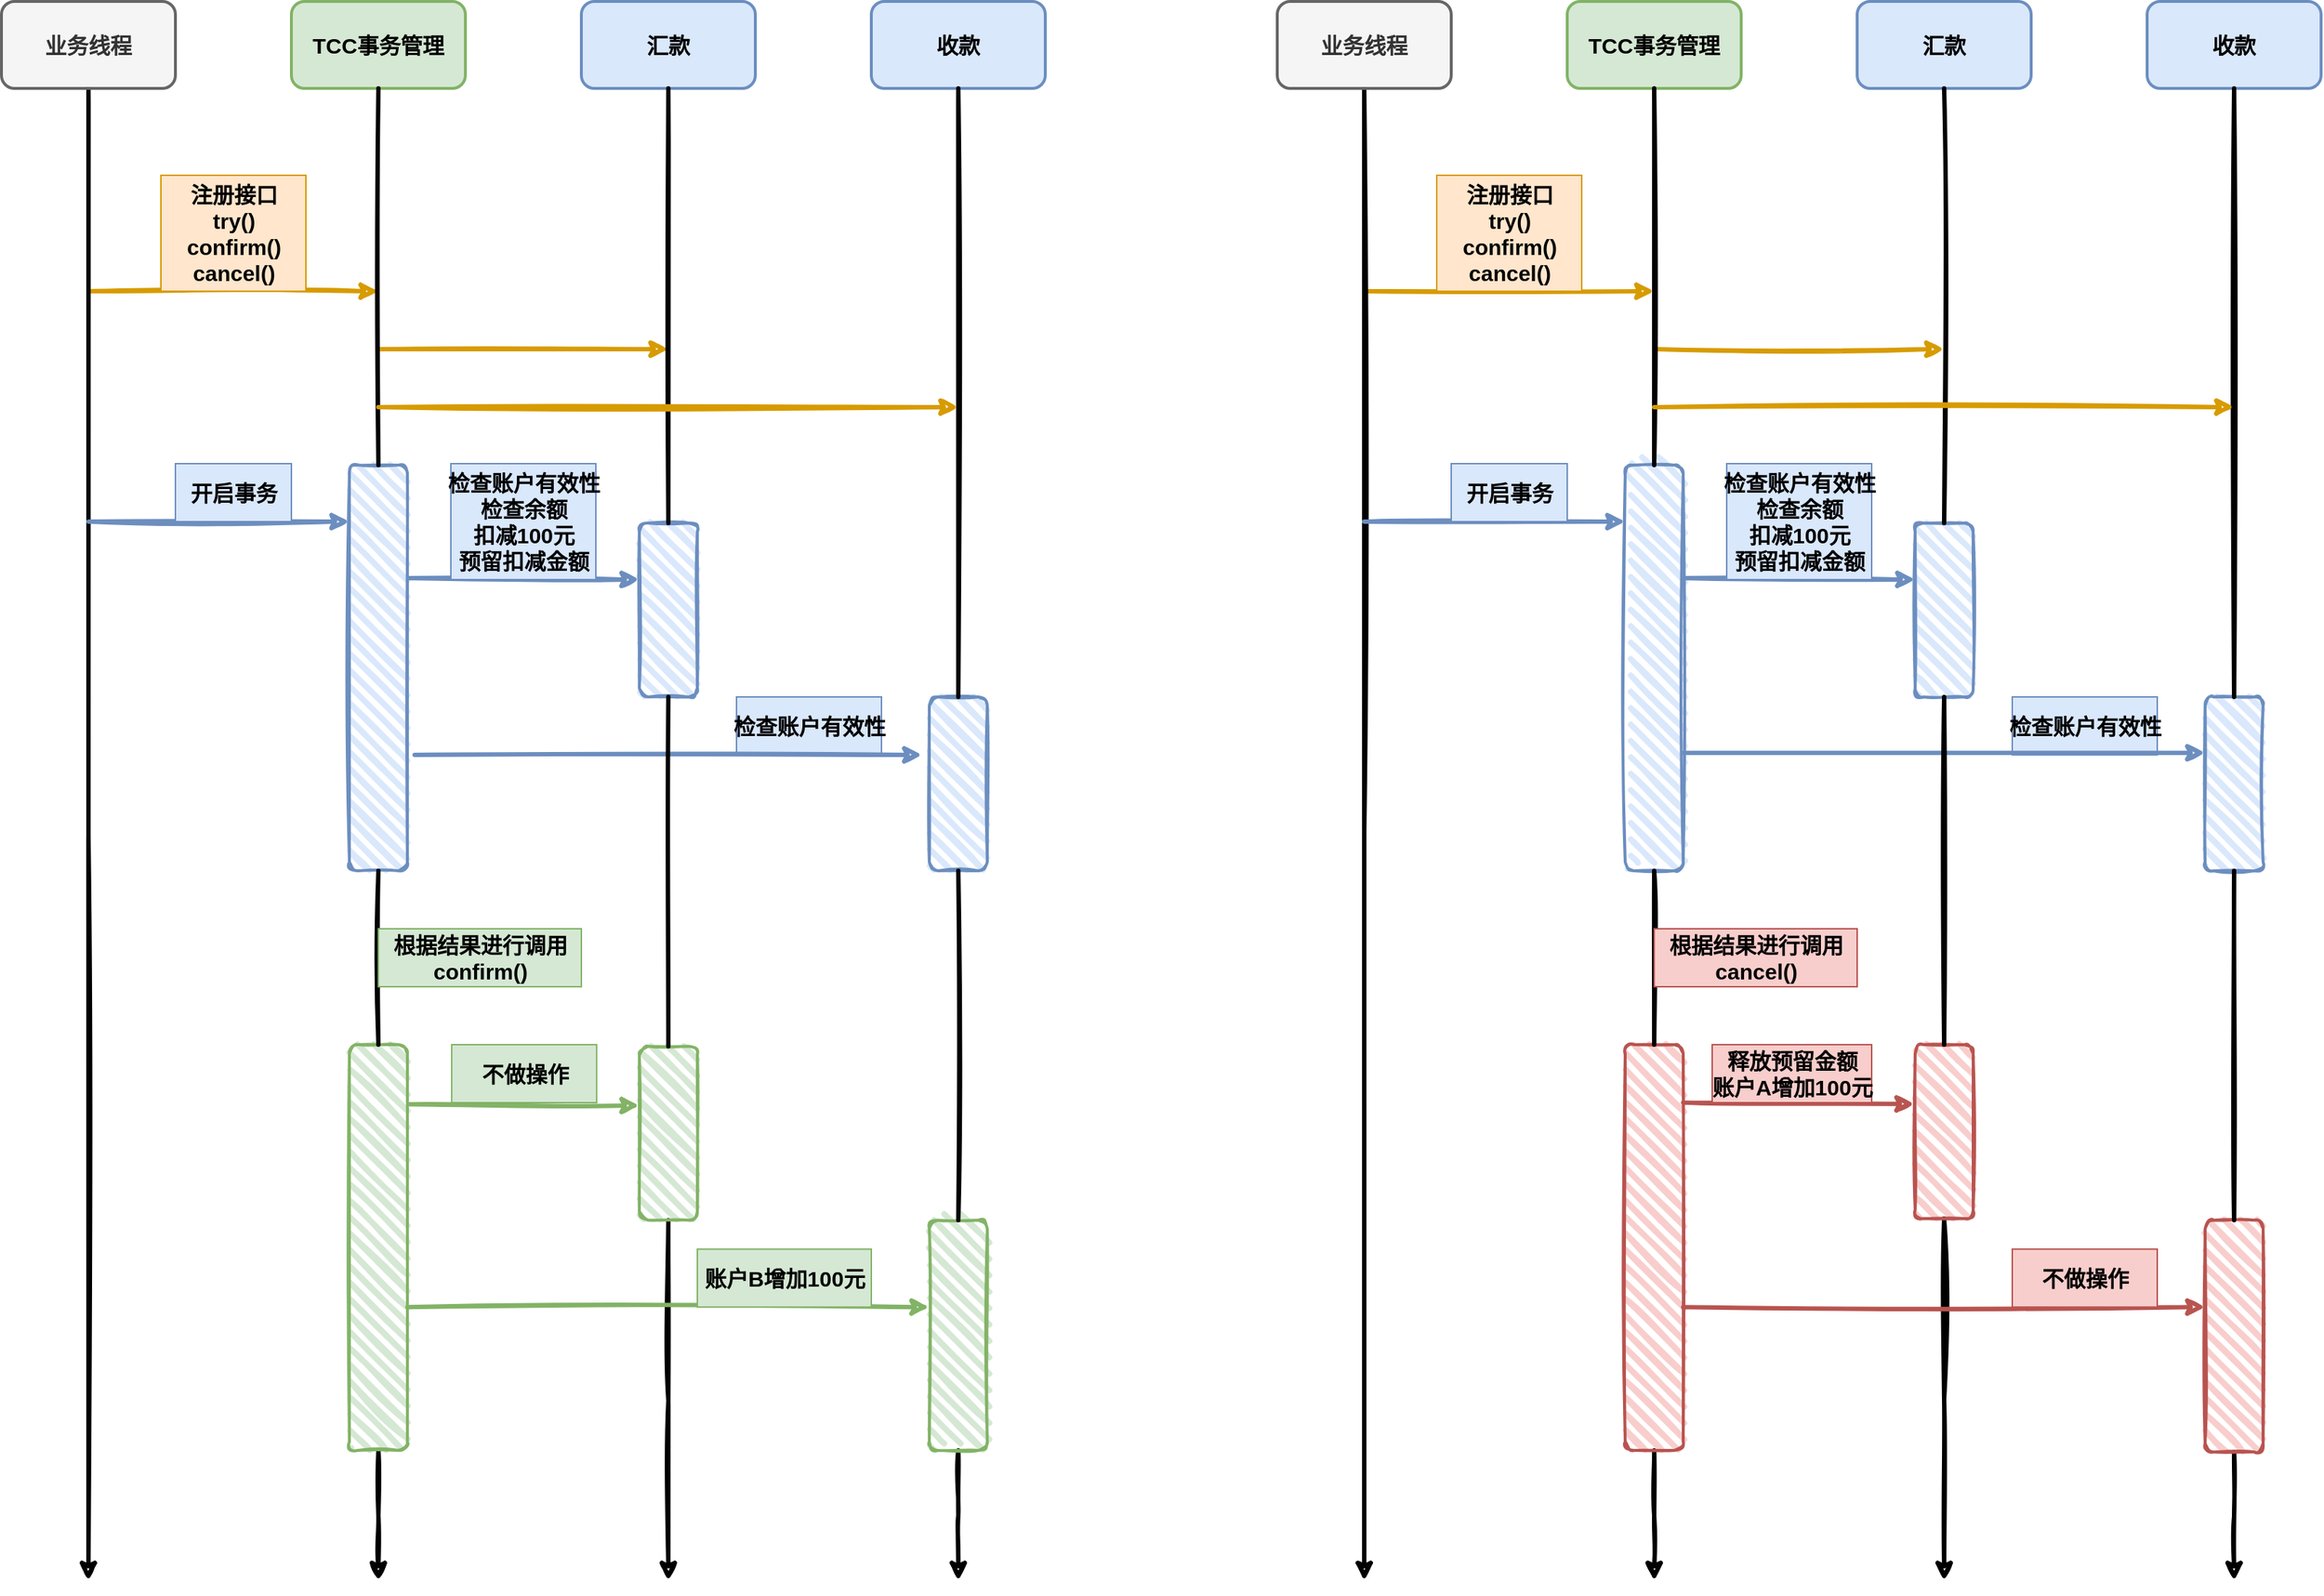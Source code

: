 <mxfile version="20.6.0" type="github">
  <diagram id="JxlSLgnPTJC5Mw0aI4pB" name="第 1 页">
    <mxGraphModel dx="2102" dy="1187" grid="1" gridSize="10" guides="1" tooltips="1" connect="1" arrows="1" fold="1" page="1" pageScale="1" pageWidth="827" pageHeight="1169" math="0" shadow="0">
      <root>
        <mxCell id="0" />
        <mxCell id="1" parent="0" />
        <mxCell id="n8HiGkLM2AA-5ht5vvl_-16" style="edgeStyle=orthogonalEdgeStyle;rounded=0;orthogonalLoop=1;jettySize=auto;html=1;fontSize=15;strokeWidth=3;sketch=1;startArrow=none;" edge="1" parent="1" source="n8HiGkLM2AA-5ht5vvl_-95">
          <mxGeometry relative="1" as="geometry">
            <mxPoint x="580" y="1130" as="targetPoint" />
          </mxGeometry>
        </mxCell>
        <mxCell id="n8HiGkLM2AA-5ht5vvl_-17" value="TCC事务管理" style="rounded=1;whiteSpace=wrap;html=1;strokeWidth=2;fillWeight=4;hachureGap=8;hachureAngle=45;fillColor=#d5e8d4;sketch=0;strokeColor=#82b366;fontSize=15;fontStyle=1" vertex="1" parent="1">
          <mxGeometry x="520" y="40" width="120" height="60" as="geometry" />
        </mxCell>
        <mxCell id="n8HiGkLM2AA-5ht5vvl_-18" style="edgeStyle=orthogonalEdgeStyle;rounded=0;orthogonalLoop=1;jettySize=auto;html=1;fontSize=15;strokeWidth=3;sketch=1;startArrow=none;" edge="1" parent="1" source="n8HiGkLM2AA-5ht5vvl_-98">
          <mxGeometry relative="1" as="geometry">
            <mxPoint x="780" y="1130" as="targetPoint" />
          </mxGeometry>
        </mxCell>
        <mxCell id="n8HiGkLM2AA-5ht5vvl_-19" value="汇款" style="rounded=1;whiteSpace=wrap;html=1;strokeWidth=2;fillWeight=4;hachureGap=8;hachureAngle=45;fillColor=#dae8fc;sketch=0;strokeColor=#6c8ebf;fontSize=15;fontStyle=1" vertex="1" parent="1">
          <mxGeometry x="720" y="40" width="120" height="60" as="geometry" />
        </mxCell>
        <mxCell id="n8HiGkLM2AA-5ht5vvl_-20" style="edgeStyle=orthogonalEdgeStyle;rounded=0;orthogonalLoop=1;jettySize=auto;html=1;fontSize=15;strokeWidth=3;sketch=1;startArrow=none;" edge="1" parent="1" source="n8HiGkLM2AA-5ht5vvl_-100">
          <mxGeometry relative="1" as="geometry">
            <mxPoint x="980" y="1130" as="targetPoint" />
          </mxGeometry>
        </mxCell>
        <mxCell id="n8HiGkLM2AA-5ht5vvl_-21" value="收款" style="rounded=1;whiteSpace=wrap;html=1;strokeWidth=2;fillWeight=4;hachureGap=8;hachureAngle=45;fillColor=#dae8fc;sketch=0;strokeColor=#6c8ebf;fontSize=15;fontStyle=1" vertex="1" parent="1">
          <mxGeometry x="920" y="40" width="120" height="60" as="geometry" />
        </mxCell>
        <mxCell id="n8HiGkLM2AA-5ht5vvl_-22" value="" style="endArrow=classic;html=1;rounded=0;sketch=1;strokeWidth=3;fontSize=14;fillColor=#ffe6cc;strokeColor=#d79b00;" edge="1" parent="1">
          <mxGeometry width="50" height="50" relative="1" as="geometry">
            <mxPoint x="380.0" y="240.0" as="sourcePoint" />
            <mxPoint x="580.0" y="240.0" as="targetPoint" />
          </mxGeometry>
        </mxCell>
        <mxCell id="n8HiGkLM2AA-5ht5vvl_-55" style="edgeStyle=orthogonalEdgeStyle;rounded=0;orthogonalLoop=1;jettySize=auto;html=1;fontSize=15;strokeWidth=3;sketch=1;" edge="1" parent="1" source="n8HiGkLM2AA-5ht5vvl_-56">
          <mxGeometry relative="1" as="geometry">
            <mxPoint x="380" y="1130" as="targetPoint" />
          </mxGeometry>
        </mxCell>
        <mxCell id="n8HiGkLM2AA-5ht5vvl_-56" value="业务线程" style="rounded=1;whiteSpace=wrap;html=1;strokeWidth=2;fillWeight=4;hachureGap=8;hachureAngle=45;fillColor=#f5f5f5;sketch=0;strokeColor=#666666;fontSize=15;fontStyle=1;fontColor=#333333;" vertex="1" parent="1">
          <mxGeometry x="320" y="40" width="120" height="60" as="geometry" />
        </mxCell>
        <mxCell id="n8HiGkLM2AA-5ht5vvl_-57" value="" style="endArrow=classic;html=1;rounded=0;sketch=1;strokeWidth=3;fontSize=14;fillColor=#ffe6cc;strokeColor=#d79b00;" edge="1" parent="1">
          <mxGeometry width="50" height="50" relative="1" as="geometry">
            <mxPoint x="580.0" y="280.0" as="sourcePoint" />
            <mxPoint x="780.0" y="280.0" as="targetPoint" />
          </mxGeometry>
        </mxCell>
        <mxCell id="n8HiGkLM2AA-5ht5vvl_-81" value="" style="endArrow=classic;html=1;rounded=0;sketch=1;strokeWidth=3;fontSize=14;fillColor=#dae8fc;strokeColor=#6c8ebf;entryX=0;entryY=0;entryDx=0;entryDy=0;" edge="1" parent="1">
          <mxGeometry width="50" height="50" relative="1" as="geometry">
            <mxPoint x="380.0" y="399.0" as="sourcePoint" />
            <mxPoint x="560" y="399.0" as="targetPoint" />
          </mxGeometry>
        </mxCell>
        <mxCell id="n8HiGkLM2AA-5ht5vvl_-82" value="注册接口&lt;br style=&quot;font-size: 15px;&quot;&gt;try()&lt;br style=&quot;font-size: 15px;&quot;&gt;confirm()&lt;br style=&quot;font-size: 15px;&quot;&gt;cancel()" style="text;strokeColor=#d79b00;fillColor=#ffe6cc;html=1;fontSize=15;fontStyle=1;verticalAlign=middle;align=center;sketch=0;" vertex="1" parent="1">
          <mxGeometry x="430" y="160" width="100" height="80" as="geometry" />
        </mxCell>
        <mxCell id="n8HiGkLM2AA-5ht5vvl_-84" value="开启事务" style="text;strokeColor=#6c8ebf;fillColor=#dae8fc;html=1;fontSize=15;fontStyle=1;verticalAlign=middle;align=center;sketch=0;" vertex="1" parent="1">
          <mxGeometry x="440" y="359" width="80" height="40" as="geometry" />
        </mxCell>
        <mxCell id="n8HiGkLM2AA-5ht5vvl_-85" value="" style="rounded=1;whiteSpace=wrap;html=1;strokeWidth=2;fillWeight=4;hachureGap=8;hachureAngle=45;fillColor=#dae8fc;sketch=1;fontSize=15;strokeColor=#6c8ebf;" vertex="1" parent="1">
          <mxGeometry x="560" y="360" width="40" height="280" as="geometry" />
        </mxCell>
        <mxCell id="n8HiGkLM2AA-5ht5vvl_-86" value="" style="edgeStyle=orthogonalEdgeStyle;rounded=0;orthogonalLoop=1;jettySize=auto;html=1;fontSize=15;strokeWidth=3;sketch=1;endArrow=none;" edge="1" parent="1" source="n8HiGkLM2AA-5ht5vvl_-17" target="n8HiGkLM2AA-5ht5vvl_-85">
          <mxGeometry relative="1" as="geometry">
            <mxPoint x="580" y="1010" as="targetPoint" />
            <mxPoint x="580" y="100.0" as="sourcePoint" />
          </mxGeometry>
        </mxCell>
        <mxCell id="n8HiGkLM2AA-5ht5vvl_-87" value="" style="rounded=1;whiteSpace=wrap;html=1;strokeWidth=2;fillWeight=4;hachureGap=8;hachureAngle=45;fillColor=#dae8fc;sketch=1;fontSize=15;strokeColor=#6c8ebf;" vertex="1" parent="1">
          <mxGeometry x="760" y="400" width="40" height="120" as="geometry" />
        </mxCell>
        <mxCell id="n8HiGkLM2AA-5ht5vvl_-88" value="" style="edgeStyle=orthogonalEdgeStyle;rounded=0;orthogonalLoop=1;jettySize=auto;html=1;fontSize=15;strokeWidth=3;sketch=1;endArrow=none;" edge="1" parent="1" source="n8HiGkLM2AA-5ht5vvl_-19" target="n8HiGkLM2AA-5ht5vvl_-87">
          <mxGeometry relative="1" as="geometry">
            <mxPoint x="780" y="1010" as="targetPoint" />
            <mxPoint x="780" y="100.0" as="sourcePoint" />
          </mxGeometry>
        </mxCell>
        <mxCell id="n8HiGkLM2AA-5ht5vvl_-89" value="" style="rounded=1;whiteSpace=wrap;html=1;strokeWidth=2;fillWeight=4;hachureGap=8;hachureAngle=45;fillColor=#dae8fc;sketch=1;fontSize=15;strokeColor=#6c8ebf;" vertex="1" parent="1">
          <mxGeometry x="960" y="520" width="40" height="120" as="geometry" />
        </mxCell>
        <mxCell id="n8HiGkLM2AA-5ht5vvl_-90" value="" style="edgeStyle=orthogonalEdgeStyle;rounded=0;orthogonalLoop=1;jettySize=auto;html=1;fontSize=15;strokeWidth=3;sketch=1;endArrow=none;" edge="1" parent="1" source="n8HiGkLM2AA-5ht5vvl_-21" target="n8HiGkLM2AA-5ht5vvl_-89">
          <mxGeometry relative="1" as="geometry">
            <mxPoint x="980" y="1010" as="targetPoint" />
            <mxPoint x="980" y="100.0" as="sourcePoint" />
          </mxGeometry>
        </mxCell>
        <mxCell id="n8HiGkLM2AA-5ht5vvl_-91" value="" style="endArrow=classic;html=1;rounded=0;sketch=1;strokeWidth=3;fontSize=14;fillColor=#dae8fc;strokeColor=#6c8ebf;exitX=1.014;exitY=0.122;exitDx=0;exitDy=0;exitPerimeter=0;entryX=0;entryY=0.25;entryDx=0;entryDy=0;" edge="1" parent="1">
          <mxGeometry width="50" height="50" relative="1" as="geometry">
            <mxPoint x="600.56" y="438.04" as="sourcePoint" />
            <mxPoint x="760" y="439" as="targetPoint" />
          </mxGeometry>
        </mxCell>
        <mxCell id="n8HiGkLM2AA-5ht5vvl_-92" value="检查账户有效性&lt;br&gt;检查余额&lt;br&gt;扣减100元&lt;br&gt;预留扣减金额" style="text;strokeColor=#6c8ebf;fillColor=#dae8fc;html=1;fontSize=15;fontStyle=1;verticalAlign=middle;align=center;sketch=0;" vertex="1" parent="1">
          <mxGeometry x="630" y="359" width="100" height="80" as="geometry" />
        </mxCell>
        <mxCell id="n8HiGkLM2AA-5ht5vvl_-93" value="检查账户有效性" style="text;strokeColor=#6c8ebf;fillColor=#dae8fc;html=1;fontSize=15;fontStyle=1;verticalAlign=middle;align=center;sketch=0;" vertex="1" parent="1">
          <mxGeometry x="827" y="520" width="100" height="40" as="geometry" />
        </mxCell>
        <mxCell id="n8HiGkLM2AA-5ht5vvl_-94" value="" style="endArrow=classic;html=1;rounded=0;sketch=1;strokeWidth=3;fontSize=14;fillColor=#dae8fc;strokeColor=#6c8ebf;exitX=1.014;exitY=0.122;exitDx=0;exitDy=0;exitPerimeter=0;" edge="1" parent="1">
          <mxGeometry width="50" height="50" relative="1" as="geometry">
            <mxPoint x="605" y="560" as="sourcePoint" />
            <mxPoint x="955" y="560" as="targetPoint" />
          </mxGeometry>
        </mxCell>
        <mxCell id="n8HiGkLM2AA-5ht5vvl_-95" value="" style="rounded=1;whiteSpace=wrap;html=1;strokeWidth=2;fillWeight=4;hachureGap=8;hachureAngle=45;fillColor=#d5e8d4;sketch=1;fontSize=15;strokeColor=#82b366;" vertex="1" parent="1">
          <mxGeometry x="560" y="760" width="40" height="280" as="geometry" />
        </mxCell>
        <mxCell id="n8HiGkLM2AA-5ht5vvl_-96" value="" style="edgeStyle=orthogonalEdgeStyle;rounded=0;orthogonalLoop=1;jettySize=auto;html=1;fontSize=15;strokeWidth=3;sketch=1;startArrow=none;endArrow=none;" edge="1" parent="1" source="n8HiGkLM2AA-5ht5vvl_-85" target="n8HiGkLM2AA-5ht5vvl_-95">
          <mxGeometry relative="1" as="geometry">
            <mxPoint x="580" y="1010" as="targetPoint" />
            <mxPoint x="580" y="680" as="sourcePoint" />
          </mxGeometry>
        </mxCell>
        <mxCell id="n8HiGkLM2AA-5ht5vvl_-97" value="根据结果进行调用&lt;br&gt;confirm()" style="text;strokeColor=#82b366;fillColor=#d5e8d4;html=1;fontSize=15;fontStyle=1;verticalAlign=middle;align=center;" vertex="1" parent="1">
          <mxGeometry x="580" y="680" width="140" height="40" as="geometry" />
        </mxCell>
        <mxCell id="n8HiGkLM2AA-5ht5vvl_-98" value="" style="rounded=1;whiteSpace=wrap;html=1;strokeWidth=2;fillWeight=4;hachureGap=8;hachureAngle=45;fillColor=#d5e8d4;sketch=1;fontSize=15;strokeColor=#82b366;" vertex="1" parent="1">
          <mxGeometry x="760" y="761.11" width="40" height="120" as="geometry" />
        </mxCell>
        <mxCell id="n8HiGkLM2AA-5ht5vvl_-99" value="" style="edgeStyle=orthogonalEdgeStyle;rounded=0;orthogonalLoop=1;jettySize=auto;html=1;fontSize=15;strokeWidth=3;sketch=1;startArrow=none;endArrow=none;" edge="1" parent="1" source="n8HiGkLM2AA-5ht5vvl_-87" target="n8HiGkLM2AA-5ht5vvl_-98">
          <mxGeometry relative="1" as="geometry">
            <mxPoint x="780" y="1010.0" as="targetPoint" />
            <mxPoint x="780" y="520" as="sourcePoint" />
          </mxGeometry>
        </mxCell>
        <mxCell id="n8HiGkLM2AA-5ht5vvl_-100" value="" style="rounded=1;whiteSpace=wrap;html=1;strokeWidth=2;fillWeight=4;hachureGap=8;hachureAngle=45;fillColor=#d5e8d4;sketch=1;fontSize=15;strokeColor=#82b366;" vertex="1" parent="1">
          <mxGeometry x="960" y="881.11" width="40" height="158.89" as="geometry" />
        </mxCell>
        <mxCell id="n8HiGkLM2AA-5ht5vvl_-101" value="" style="edgeStyle=orthogonalEdgeStyle;rounded=0;orthogonalLoop=1;jettySize=auto;html=1;fontSize=15;strokeWidth=3;sketch=1;startArrow=none;endArrow=none;" edge="1" parent="1" source="n8HiGkLM2AA-5ht5vvl_-89" target="n8HiGkLM2AA-5ht5vvl_-100">
          <mxGeometry relative="1" as="geometry">
            <mxPoint x="980" y="1130.0" as="targetPoint" />
            <mxPoint x="980" y="680" as="sourcePoint" />
          </mxGeometry>
        </mxCell>
        <mxCell id="n8HiGkLM2AA-5ht5vvl_-102" value="" style="endArrow=classic;html=1;rounded=0;sketch=1;strokeWidth=3;fontSize=14;fillColor=#d5e8d4;strokeColor=#82b366;exitX=1.014;exitY=0.122;exitDx=0;exitDy=0;exitPerimeter=0;entryX=0;entryY=0.25;entryDx=0;entryDy=0;" edge="1" parent="1">
          <mxGeometry width="50" height="50" relative="1" as="geometry">
            <mxPoint x="600" y="941.11" as="sourcePoint" />
            <mxPoint x="960" y="941.11" as="targetPoint" />
          </mxGeometry>
        </mxCell>
        <mxCell id="n8HiGkLM2AA-5ht5vvl_-103" value="" style="endArrow=classic;html=1;rounded=0;sketch=1;strokeWidth=3;fontSize=14;fillColor=#d5e8d4;strokeColor=#82b366;exitX=1.014;exitY=0.122;exitDx=0;exitDy=0;exitPerimeter=0;entryX=0;entryY=0.25;entryDx=0;entryDy=0;" edge="1" parent="1">
          <mxGeometry width="50" height="50" relative="1" as="geometry">
            <mxPoint x="600.56" y="801.11" as="sourcePoint" />
            <mxPoint x="760" y="802.07" as="targetPoint" />
          </mxGeometry>
        </mxCell>
        <mxCell id="n8HiGkLM2AA-5ht5vvl_-104" value="账户B增加100元" style="text;strokeColor=#82b366;fillColor=#d5e8d4;html=1;fontSize=15;fontStyle=1;verticalAlign=middle;align=center;sketch=0;" vertex="1" parent="1">
          <mxGeometry x="800" y="901.11" width="120" height="40" as="geometry" />
        </mxCell>
        <mxCell id="n8HiGkLM2AA-5ht5vvl_-105" value="不做操作" style="text;strokeColor=#82b366;fillColor=#d5e8d4;html=1;fontSize=15;fontStyle=1;verticalAlign=middle;align=center;sketch=0;" vertex="1" parent="1">
          <mxGeometry x="630.56" y="760" width="100" height="40" as="geometry" />
        </mxCell>
        <mxCell id="n8HiGkLM2AA-5ht5vvl_-106" style="edgeStyle=orthogonalEdgeStyle;rounded=0;orthogonalLoop=1;jettySize=auto;html=1;fontSize=15;strokeWidth=3;sketch=1;startArrow=none;" edge="1" parent="1" source="n8HiGkLM2AA-5ht5vvl_-129">
          <mxGeometry relative="1" as="geometry">
            <mxPoint x="1460" y="1130" as="targetPoint" />
          </mxGeometry>
        </mxCell>
        <mxCell id="n8HiGkLM2AA-5ht5vvl_-107" value="TCC事务管理" style="rounded=1;whiteSpace=wrap;html=1;strokeWidth=2;fillWeight=4;hachureGap=8;hachureAngle=45;fillColor=#d5e8d4;sketch=0;strokeColor=#82b366;fontSize=15;fontStyle=1" vertex="1" parent="1">
          <mxGeometry x="1400" y="40" width="120" height="60" as="geometry" />
        </mxCell>
        <mxCell id="n8HiGkLM2AA-5ht5vvl_-108" style="edgeStyle=orthogonalEdgeStyle;rounded=0;orthogonalLoop=1;jettySize=auto;html=1;fontSize=15;strokeWidth=3;sketch=1;startArrow=none;" edge="1" parent="1" source="n8HiGkLM2AA-5ht5vvl_-132">
          <mxGeometry relative="1" as="geometry">
            <mxPoint x="1660" y="1130" as="targetPoint" />
          </mxGeometry>
        </mxCell>
        <mxCell id="n8HiGkLM2AA-5ht5vvl_-109" value="汇款" style="rounded=1;whiteSpace=wrap;html=1;strokeWidth=2;fillWeight=4;hachureGap=8;hachureAngle=45;fillColor=#dae8fc;sketch=0;strokeColor=#6c8ebf;fontSize=15;fontStyle=1" vertex="1" parent="1">
          <mxGeometry x="1600" y="40" width="120" height="60" as="geometry" />
        </mxCell>
        <mxCell id="n8HiGkLM2AA-5ht5vvl_-110" style="edgeStyle=orthogonalEdgeStyle;rounded=0;orthogonalLoop=1;jettySize=auto;html=1;fontSize=15;strokeWidth=3;sketch=1;startArrow=none;" edge="1" parent="1" source="n8HiGkLM2AA-5ht5vvl_-134">
          <mxGeometry relative="1" as="geometry">
            <mxPoint x="1860" y="1130" as="targetPoint" />
          </mxGeometry>
        </mxCell>
        <mxCell id="n8HiGkLM2AA-5ht5vvl_-111" value="收款" style="rounded=1;whiteSpace=wrap;html=1;strokeWidth=2;fillWeight=4;hachureGap=8;hachureAngle=45;fillColor=#dae8fc;sketch=0;strokeColor=#6c8ebf;fontSize=15;fontStyle=1" vertex="1" parent="1">
          <mxGeometry x="1800" y="40" width="120" height="60" as="geometry" />
        </mxCell>
        <mxCell id="n8HiGkLM2AA-5ht5vvl_-112" value="" style="endArrow=classic;html=1;rounded=0;sketch=1;strokeWidth=3;fontSize=14;fillColor=#ffe6cc;strokeColor=#d79b00;" edge="1" parent="1">
          <mxGeometry width="50" height="50" relative="1" as="geometry">
            <mxPoint x="1260.0" y="240.0" as="sourcePoint" />
            <mxPoint x="1460.0" y="240.0" as="targetPoint" />
          </mxGeometry>
        </mxCell>
        <mxCell id="n8HiGkLM2AA-5ht5vvl_-113" style="edgeStyle=orthogonalEdgeStyle;rounded=0;orthogonalLoop=1;jettySize=auto;html=1;fontSize=15;strokeWidth=3;sketch=1;" edge="1" parent="1" source="n8HiGkLM2AA-5ht5vvl_-114">
          <mxGeometry relative="1" as="geometry">
            <mxPoint x="1260.0" y="1130" as="targetPoint" />
          </mxGeometry>
        </mxCell>
        <mxCell id="n8HiGkLM2AA-5ht5vvl_-114" value="业务线程" style="rounded=1;whiteSpace=wrap;html=1;strokeWidth=2;fillWeight=4;hachureGap=8;hachureAngle=45;fillColor=#f5f5f5;sketch=0;strokeColor=#666666;fontSize=15;fontStyle=1;fontColor=#333333;" vertex="1" parent="1">
          <mxGeometry x="1200" y="40" width="120" height="60" as="geometry" />
        </mxCell>
        <mxCell id="n8HiGkLM2AA-5ht5vvl_-115" value="" style="endArrow=classic;html=1;rounded=0;sketch=1;strokeWidth=3;fontSize=14;fillColor=#ffe6cc;strokeColor=#d79b00;" edge="1" parent="1">
          <mxGeometry width="50" height="50" relative="1" as="geometry">
            <mxPoint x="1460" y="280.0" as="sourcePoint" />
            <mxPoint x="1660.0" y="280.0" as="targetPoint" />
          </mxGeometry>
        </mxCell>
        <mxCell id="n8HiGkLM2AA-5ht5vvl_-116" value="" style="endArrow=classic;html=1;rounded=0;sketch=1;strokeWidth=3;fontSize=14;fillColor=#dae8fc;strokeColor=#6c8ebf;entryX=0;entryY=0;entryDx=0;entryDy=0;" edge="1" parent="1">
          <mxGeometry width="50" height="50" relative="1" as="geometry">
            <mxPoint x="1260.0" y="399.0" as="sourcePoint" />
            <mxPoint x="1440.0" y="399.0" as="targetPoint" />
          </mxGeometry>
        </mxCell>
        <mxCell id="n8HiGkLM2AA-5ht5vvl_-117" value="注册接口&lt;br style=&quot;font-size: 15px;&quot;&gt;try()&lt;br style=&quot;font-size: 15px;&quot;&gt;confirm()&lt;br style=&quot;font-size: 15px;&quot;&gt;cancel()" style="text;strokeColor=#d79b00;fillColor=#ffe6cc;html=1;fontSize=15;fontStyle=1;verticalAlign=middle;align=center;sketch=0;" vertex="1" parent="1">
          <mxGeometry x="1310" y="160" width="100" height="80" as="geometry" />
        </mxCell>
        <mxCell id="n8HiGkLM2AA-5ht5vvl_-118" value="开启事务" style="text;strokeColor=#6c8ebf;fillColor=#dae8fc;html=1;fontSize=15;fontStyle=1;verticalAlign=middle;align=center;sketch=0;" vertex="1" parent="1">
          <mxGeometry x="1320" y="359" width="80" height="40" as="geometry" />
        </mxCell>
        <mxCell id="n8HiGkLM2AA-5ht5vvl_-119" value="" style="rounded=1;whiteSpace=wrap;html=1;strokeWidth=2;fillWeight=4;hachureGap=8;hachureAngle=45;fillColor=#dae8fc;sketch=1;fontSize=15;strokeColor=#6c8ebf;" vertex="1" parent="1">
          <mxGeometry x="1440" y="360" width="40" height="280" as="geometry" />
        </mxCell>
        <mxCell id="n8HiGkLM2AA-5ht5vvl_-120" value="" style="edgeStyle=orthogonalEdgeStyle;rounded=0;orthogonalLoop=1;jettySize=auto;html=1;fontSize=15;strokeWidth=3;sketch=1;endArrow=none;" edge="1" parent="1" source="n8HiGkLM2AA-5ht5vvl_-107" target="n8HiGkLM2AA-5ht5vvl_-119">
          <mxGeometry relative="1" as="geometry">
            <mxPoint x="1460" y="1010" as="targetPoint" />
            <mxPoint x="1460" y="100.0" as="sourcePoint" />
          </mxGeometry>
        </mxCell>
        <mxCell id="n8HiGkLM2AA-5ht5vvl_-121" value="" style="rounded=1;whiteSpace=wrap;html=1;strokeWidth=2;fillWeight=4;hachureGap=8;hachureAngle=45;fillColor=#dae8fc;sketch=1;fontSize=15;strokeColor=#6c8ebf;" vertex="1" parent="1">
          <mxGeometry x="1640" y="400" width="40" height="120" as="geometry" />
        </mxCell>
        <mxCell id="n8HiGkLM2AA-5ht5vvl_-122" value="" style="edgeStyle=orthogonalEdgeStyle;rounded=0;orthogonalLoop=1;jettySize=auto;html=1;fontSize=15;strokeWidth=3;sketch=1;endArrow=none;" edge="1" parent="1" source="n8HiGkLM2AA-5ht5vvl_-109" target="n8HiGkLM2AA-5ht5vvl_-121">
          <mxGeometry relative="1" as="geometry">
            <mxPoint x="1660" y="1010" as="targetPoint" />
            <mxPoint x="1660" y="100.0" as="sourcePoint" />
          </mxGeometry>
        </mxCell>
        <mxCell id="n8HiGkLM2AA-5ht5vvl_-123" value="" style="rounded=1;whiteSpace=wrap;html=1;strokeWidth=2;fillWeight=4;hachureGap=8;hachureAngle=45;fillColor=#dae8fc;sketch=1;fontSize=15;strokeColor=#6c8ebf;" vertex="1" parent="1">
          <mxGeometry x="1840" y="520" width="40" height="120" as="geometry" />
        </mxCell>
        <mxCell id="n8HiGkLM2AA-5ht5vvl_-124" value="" style="edgeStyle=orthogonalEdgeStyle;rounded=0;orthogonalLoop=1;jettySize=auto;html=1;fontSize=15;strokeWidth=3;sketch=1;endArrow=none;" edge="1" parent="1" source="n8HiGkLM2AA-5ht5vvl_-111" target="n8HiGkLM2AA-5ht5vvl_-123">
          <mxGeometry relative="1" as="geometry">
            <mxPoint x="1860" y="1010" as="targetPoint" />
            <mxPoint x="1860" y="100.0" as="sourcePoint" />
          </mxGeometry>
        </mxCell>
        <mxCell id="n8HiGkLM2AA-5ht5vvl_-125" value="" style="endArrow=classic;html=1;rounded=0;sketch=1;strokeWidth=3;fontSize=14;fillColor=#dae8fc;strokeColor=#6c8ebf;exitX=1.014;exitY=0.122;exitDx=0;exitDy=0;exitPerimeter=0;entryX=0;entryY=0.25;entryDx=0;entryDy=0;" edge="1" parent="1">
          <mxGeometry width="50" height="50" relative="1" as="geometry">
            <mxPoint x="1480.56" y="438.04" as="sourcePoint" />
            <mxPoint x="1640" y="439.0" as="targetPoint" />
          </mxGeometry>
        </mxCell>
        <mxCell id="n8HiGkLM2AA-5ht5vvl_-126" value="检查账户有效性&lt;br&gt;检查余额&lt;br&gt;扣减100元&lt;br&gt;预留扣减金额" style="text;strokeColor=#6c8ebf;fillColor=#dae8fc;html=1;fontSize=15;fontStyle=1;verticalAlign=middle;align=center;sketch=0;" vertex="1" parent="1">
          <mxGeometry x="1510" y="359" width="100" height="80" as="geometry" />
        </mxCell>
        <mxCell id="n8HiGkLM2AA-5ht5vvl_-127" value="检查账户有效性" style="text;strokeColor=#6c8ebf;fillColor=#dae8fc;html=1;fontSize=15;fontStyle=1;verticalAlign=middle;align=center;sketch=0;" vertex="1" parent="1">
          <mxGeometry x="1707" y="520" width="100" height="40" as="geometry" />
        </mxCell>
        <mxCell id="n8HiGkLM2AA-5ht5vvl_-128" value="" style="endArrow=classic;html=1;rounded=0;sketch=1;strokeWidth=3;fontSize=14;fillColor=#dae8fc;strokeColor=#6c8ebf;exitX=1.014;exitY=0.122;exitDx=0;exitDy=0;exitPerimeter=0;" edge="1" parent="1">
          <mxGeometry width="50" height="50" relative="1" as="geometry">
            <mxPoint x="1480" y="558.57" as="sourcePoint" />
            <mxPoint x="1840" y="558.57" as="targetPoint" />
          </mxGeometry>
        </mxCell>
        <mxCell id="n8HiGkLM2AA-5ht5vvl_-129" value="" style="rounded=1;whiteSpace=wrap;html=1;strokeWidth=2;fillWeight=4;hachureGap=8;hachureAngle=45;fillColor=#f8cecc;sketch=1;fontSize=15;strokeColor=#b85450;" vertex="1" parent="1">
          <mxGeometry x="1440" y="760" width="40" height="280" as="geometry" />
        </mxCell>
        <mxCell id="n8HiGkLM2AA-5ht5vvl_-130" value="" style="edgeStyle=orthogonalEdgeStyle;rounded=0;orthogonalLoop=1;jettySize=auto;html=1;fontSize=15;strokeWidth=3;sketch=1;startArrow=none;endArrow=none;" edge="1" parent="1" source="n8HiGkLM2AA-5ht5vvl_-119" target="n8HiGkLM2AA-5ht5vvl_-129">
          <mxGeometry relative="1" as="geometry">
            <mxPoint x="1460" y="1010" as="targetPoint" />
            <mxPoint x="1460" y="680" as="sourcePoint" />
          </mxGeometry>
        </mxCell>
        <mxCell id="n8HiGkLM2AA-5ht5vvl_-131" value="根据结果进行调用&lt;br&gt;cancel()" style="text;strokeColor=#b85450;fillColor=#f8cecc;html=1;fontSize=15;fontStyle=1;verticalAlign=middle;align=center;" vertex="1" parent="1">
          <mxGeometry x="1460" y="680" width="140" height="40" as="geometry" />
        </mxCell>
        <mxCell id="n8HiGkLM2AA-5ht5vvl_-132" value="" style="rounded=1;whiteSpace=wrap;html=1;strokeWidth=2;fillWeight=4;hachureGap=8;hachureAngle=45;fillColor=#f8cecc;sketch=1;fontSize=15;strokeColor=#b85450;" vertex="1" parent="1">
          <mxGeometry x="1640" y="760" width="40" height="120" as="geometry" />
        </mxCell>
        <mxCell id="n8HiGkLM2AA-5ht5vvl_-133" value="" style="edgeStyle=orthogonalEdgeStyle;rounded=0;orthogonalLoop=1;jettySize=auto;html=1;fontSize=15;strokeWidth=3;sketch=1;startArrow=none;endArrow=none;" edge="1" parent="1" source="n8HiGkLM2AA-5ht5vvl_-121" target="n8HiGkLM2AA-5ht5vvl_-132">
          <mxGeometry relative="1" as="geometry">
            <mxPoint x="1660" y="1010.0" as="targetPoint" />
            <mxPoint x="1660" y="520" as="sourcePoint" />
          </mxGeometry>
        </mxCell>
        <mxCell id="n8HiGkLM2AA-5ht5vvl_-134" value="" style="rounded=1;whiteSpace=wrap;html=1;strokeWidth=2;fillWeight=4;hachureGap=8;hachureAngle=45;fillColor=#f8cecc;sketch=1;fontSize=15;strokeColor=#b85450;" vertex="1" parent="1">
          <mxGeometry x="1840" y="881.11" width="40" height="160" as="geometry" />
        </mxCell>
        <mxCell id="n8HiGkLM2AA-5ht5vvl_-135" value="" style="edgeStyle=orthogonalEdgeStyle;rounded=0;orthogonalLoop=1;jettySize=auto;html=1;fontSize=15;strokeWidth=3;sketch=1;startArrow=none;endArrow=none;" edge="1" parent="1" source="n8HiGkLM2AA-5ht5vvl_-123" target="n8HiGkLM2AA-5ht5vvl_-134">
          <mxGeometry relative="1" as="geometry">
            <mxPoint x="1860" y="1130.0" as="targetPoint" />
            <mxPoint x="1860" y="680" as="sourcePoint" />
          </mxGeometry>
        </mxCell>
        <mxCell id="n8HiGkLM2AA-5ht5vvl_-136" value="" style="endArrow=classic;html=1;rounded=0;sketch=1;strokeWidth=3;fontSize=14;fillColor=#f8cecc;strokeColor=#b85450;exitX=1.014;exitY=0.122;exitDx=0;exitDy=0;exitPerimeter=0;entryX=0;entryY=0.25;entryDx=0;entryDy=0;" edge="1" parent="1">
          <mxGeometry width="50" height="50" relative="1" as="geometry">
            <mxPoint x="1480" y="941.11" as="sourcePoint" />
            <mxPoint x="1840" y="941.11" as="targetPoint" />
          </mxGeometry>
        </mxCell>
        <mxCell id="n8HiGkLM2AA-5ht5vvl_-137" value="" style="endArrow=classic;html=1;rounded=0;sketch=1;strokeWidth=3;fontSize=14;fillColor=#f8cecc;strokeColor=#b85450;exitX=1.014;exitY=0.122;exitDx=0;exitDy=0;exitPerimeter=0;entryX=0;entryY=0.25;entryDx=0;entryDy=0;" edge="1" parent="1">
          <mxGeometry width="50" height="50" relative="1" as="geometry">
            <mxPoint x="1480" y="800" as="sourcePoint" />
            <mxPoint x="1639.44" y="800.96" as="targetPoint" />
          </mxGeometry>
        </mxCell>
        <mxCell id="n8HiGkLM2AA-5ht5vvl_-138" value="不做操作" style="text;strokeColor=#b85450;fillColor=#f8cecc;html=1;fontSize=15;fontStyle=1;verticalAlign=middle;align=center;sketch=0;" vertex="1" parent="1">
          <mxGeometry x="1707" y="901.11" width="100" height="40" as="geometry" />
        </mxCell>
        <mxCell id="n8HiGkLM2AA-5ht5vvl_-139" value="释放预留金额&lt;br&gt;账户A增加100元" style="text;strokeColor=#b85450;fillColor=#f8cecc;html=1;fontSize=15;fontStyle=1;verticalAlign=middle;align=center;sketch=0;" vertex="1" parent="1">
          <mxGeometry x="1500" y="760" width="110" height="40" as="geometry" />
        </mxCell>
        <mxCell id="n8HiGkLM2AA-5ht5vvl_-140" value="" style="endArrow=classic;html=1;rounded=0;sketch=1;strokeWidth=3;fontSize=14;fillColor=#ffe6cc;strokeColor=#d79b00;" edge="1" parent="1">
          <mxGeometry width="50" height="50" relative="1" as="geometry">
            <mxPoint x="580.0" y="320.0" as="sourcePoint" />
            <mxPoint x="980" y="320" as="targetPoint" />
          </mxGeometry>
        </mxCell>
        <mxCell id="n8HiGkLM2AA-5ht5vvl_-141" value="" style="endArrow=classic;html=1;rounded=0;sketch=1;strokeWidth=3;fontSize=14;fillColor=#ffe6cc;strokeColor=#d79b00;" edge="1" parent="1">
          <mxGeometry width="50" height="50" relative="1" as="geometry">
            <mxPoint x="1460.0" y="320.0" as="sourcePoint" />
            <mxPoint x="1860" y="320" as="targetPoint" />
          </mxGeometry>
        </mxCell>
      </root>
    </mxGraphModel>
  </diagram>
</mxfile>
